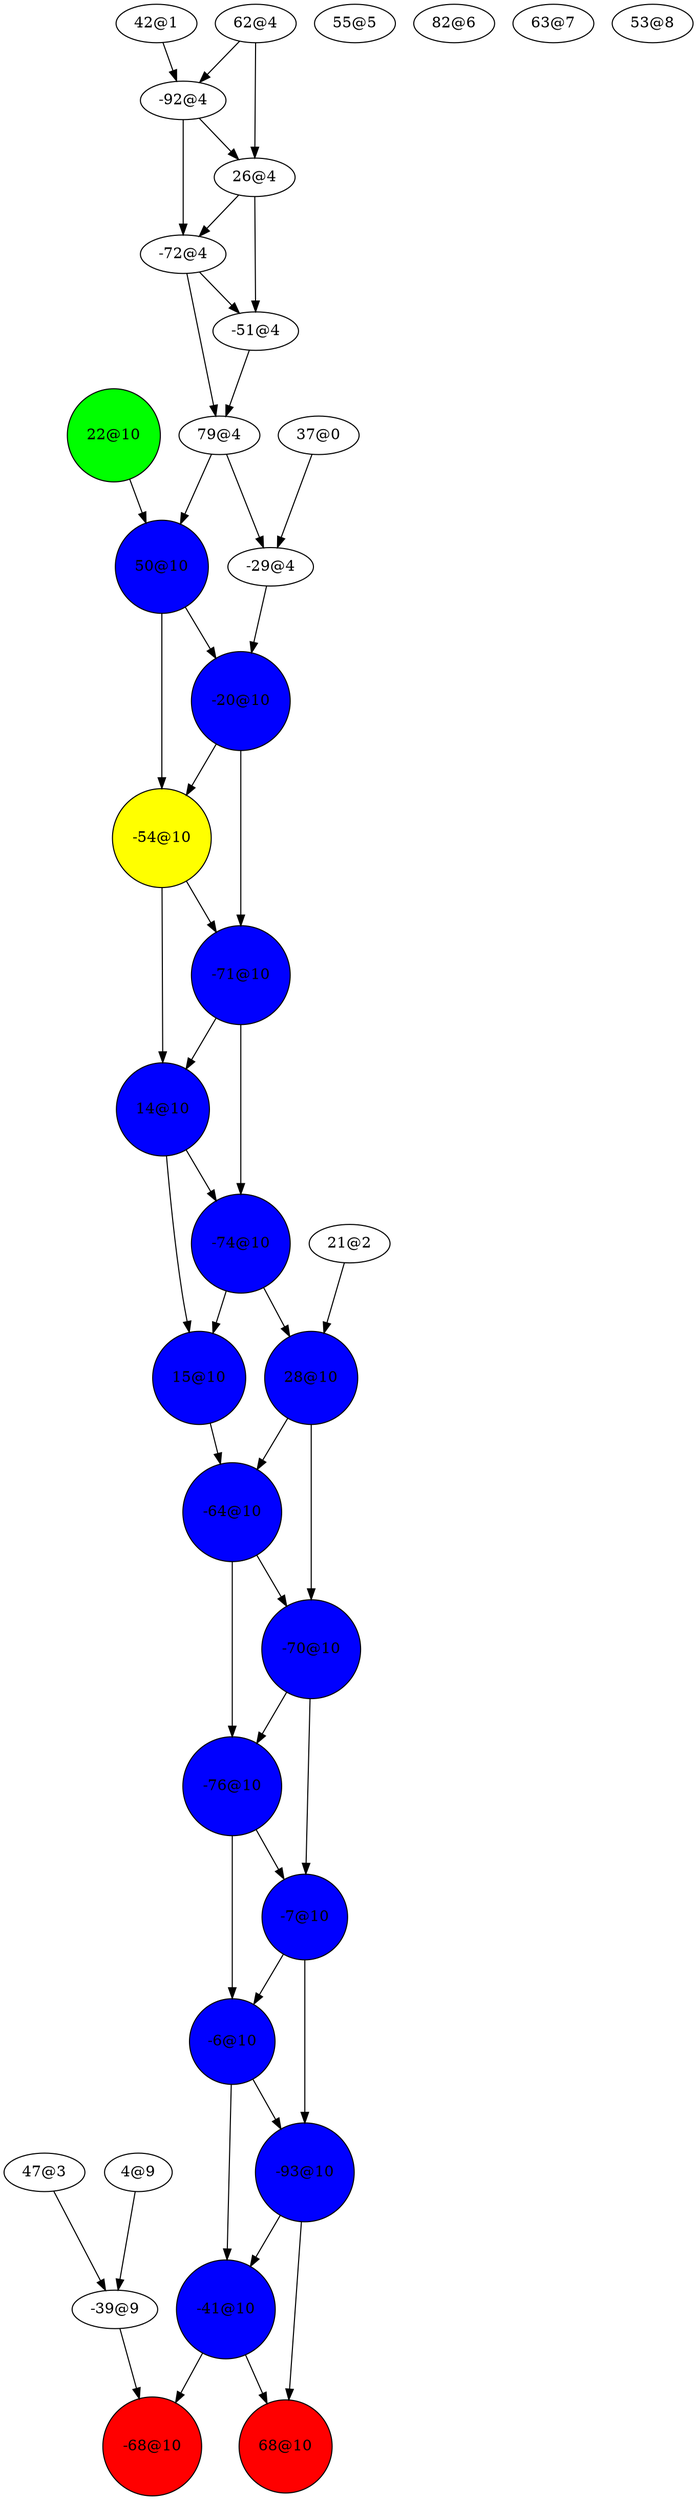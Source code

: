 digraph {
"-41@10"->"-68@10";
"-41@10"->"68@10";
"-6@10"->"-93@10";
"-6@10"->"-41@10";
"-70@10"->"-76@10";
"-70@10"->"-7@10";
"28@10"->"-70@10";
"28@10"->"-64@10";
"-74@10"->"15@10";
"-74@10"->"28@10";
"14@10"->"-74@10";
"14@10"->"15@10";
"-71@10"->"-74@10";
"-71@10"->"14@10";
"-7@10"->"-93@10";
"-7@10"->"-6@10";
"-54@10"->"-71@10";
"-54@10"->"14@10";
"-20@10"->"-71@10";
"-20@10"->"-54@10";
"50@10"->"-54@10";
"50@10"->"-20@10";
"79@4"->"-29@4";
"79@4"->"50@10";
"-92@4"->"-72@4";
"-92@4"->"26@4";
"15@10"->"-64@10";
"62@4"->"-92@4";
"62@4"->"26@4";
"47@3"->"-39@9";
"-72@4"->"-51@4";
"-72@4"->"79@4";
"-93@10"->"-41@10";
"-93@10"->"68@10";
"26@4"->"-72@4";
"26@4"->"-51@4";
"68@10";
"-51@4"->"79@4";
"21@2"->"28@10";
"42@1"->"-92@4";
"37@0"->"-29@4";
"-76@10"->"-7@10";
"-76@10"->"-6@10";
"-29@4"->"-20@10";
"-64@10"->"-76@10";
"-64@10"->"-70@10";
"55@5";
"82@6";
"-39@9"->"-68@10";
"63@7";
"53@8";
"-68@10";
"4@9"->"-39@9";
"22@10"->"50@10";
"-41@10"[shape=circle, style=filled, fillcolor=blue];
"-6@10"[shape=circle, style=filled, fillcolor=blue];
"-70@10"[shape=circle, style=filled, fillcolor=blue];
"28@10"[shape=circle, style=filled, fillcolor=blue];
"-74@10"[shape=circle, style=filled, fillcolor=blue];
"14@10"[shape=circle, style=filled, fillcolor=blue];
"-71@10"[shape=circle, style=filled, fillcolor=blue];
"-7@10"[shape=circle, style=filled, fillcolor=blue];
"-54@10"[shape=circle, style=filled, fillcolor=yellow];
"-20@10"[shape=circle, style=filled, fillcolor=blue];
"50@10"[shape=circle, style=filled, fillcolor=blue];
"15@10"[shape=circle, style=filled, fillcolor=blue];
"-93@10"[shape=circle, style=filled, fillcolor=blue];
"68@10"[shape=circle, style=filled, fillcolor=red];
"-76@10"[shape=circle, style=filled, fillcolor=blue];
"-64@10"[shape=circle, style=filled, fillcolor=blue];
"-68@10"[shape=circle, style=filled, fillcolor=red];
"22@10"[shape=circle, style=filled, fillcolor=green];
}